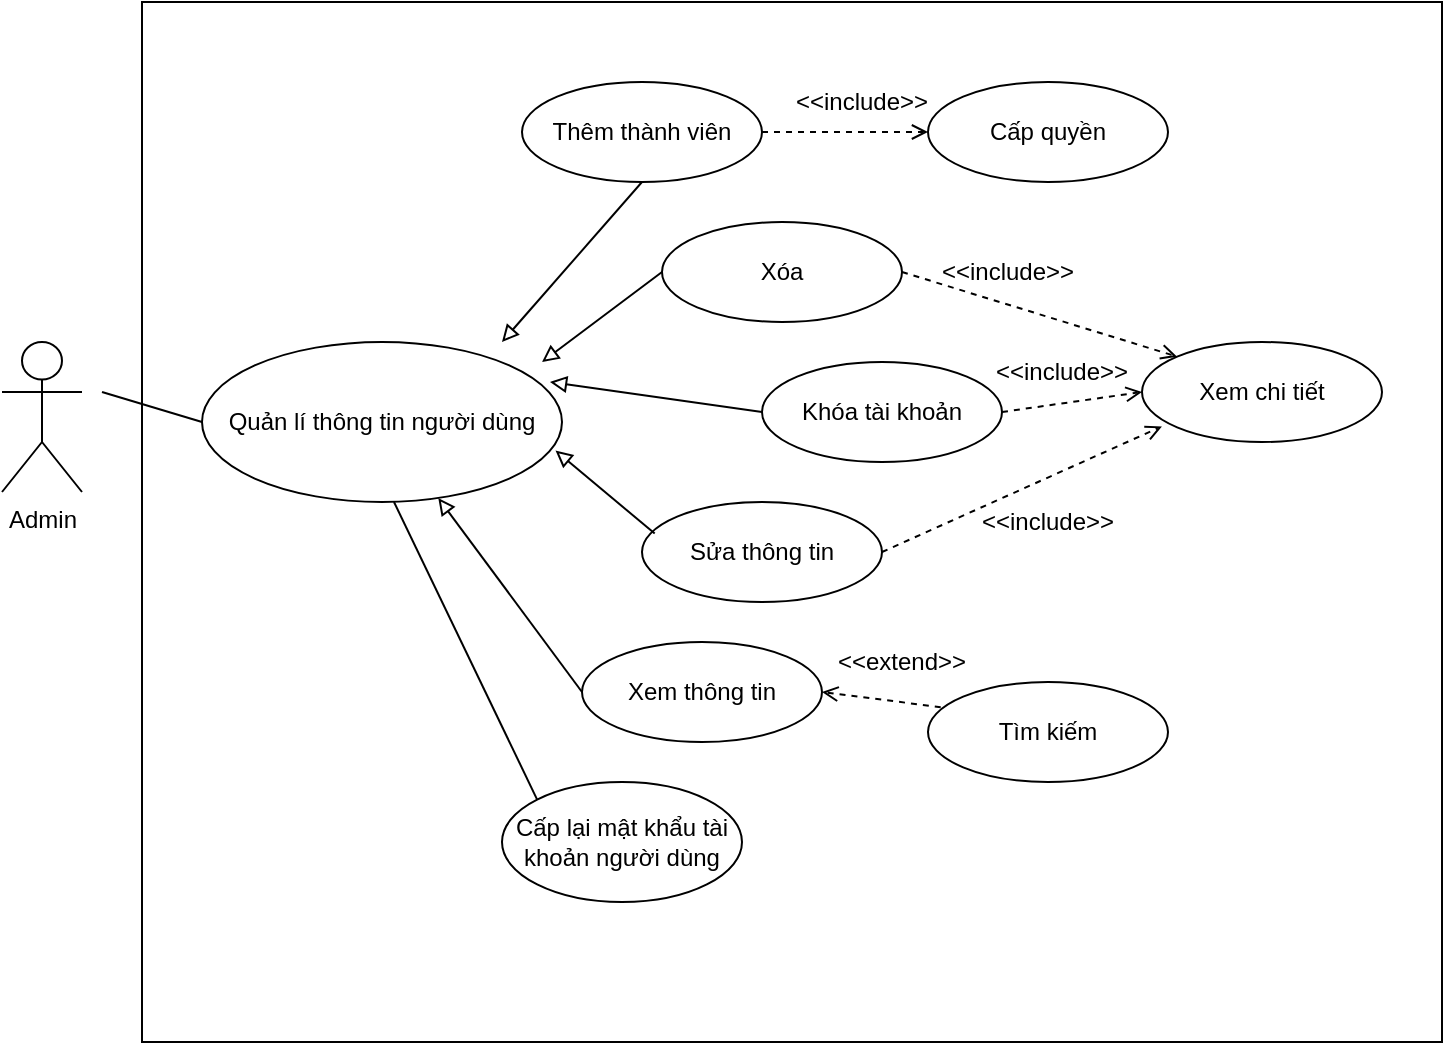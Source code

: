 <mxfile version="11.3.0" type="github" pages="1"><diagram id="12PFHw0h8Q8npcBHtPUk" name="Page-1"><mxGraphModel dx="976" dy="532" grid="1" gridSize="10" guides="1" tooltips="1" connect="1" arrows="1" fold="1" page="1" pageScale="1" pageWidth="827" pageHeight="1169" math="0" shadow="0"><root><mxCell id="0"/><mxCell id="1" parent="0"/><mxCell id="QdBjmfvnj8XAE1ZBZg3u-1" value="Admin" style="shape=umlActor;verticalLabelPosition=bottom;labelBackgroundColor=#ffffff;verticalAlign=top;html=1;outlineConnect=0;" vertex="1" parent="1"><mxGeometry x="70" y="260" width="40" height="75" as="geometry"/></mxCell><mxCell id="QdBjmfvnj8XAE1ZBZg3u-2" value="" style="rounded=0;whiteSpace=wrap;html=1;" vertex="1" parent="1"><mxGeometry x="140" y="90" width="650" height="520" as="geometry"/></mxCell><mxCell id="QdBjmfvnj8XAE1ZBZg3u-3" value="Quản lí thông tin người dùng" style="ellipse;whiteSpace=wrap;html=1;" vertex="1" parent="1"><mxGeometry x="170" y="260" width="180" height="80" as="geometry"/></mxCell><mxCell id="QdBjmfvnj8XAE1ZBZg3u-4" value="Thêm thành viên" style="ellipse;whiteSpace=wrap;html=1;" vertex="1" parent="1"><mxGeometry x="330" y="130" width="120" height="50" as="geometry"/></mxCell><mxCell id="QdBjmfvnj8XAE1ZBZg3u-5" value="Xóa" style="ellipse;whiteSpace=wrap;html=1;" vertex="1" parent="1"><mxGeometry x="400" y="200" width="120" height="50" as="geometry"/></mxCell><mxCell id="QdBjmfvnj8XAE1ZBZg3u-6" value="Khóa tài khoản" style="ellipse;whiteSpace=wrap;html=1;" vertex="1" parent="1"><mxGeometry x="450" y="270" width="120" height="50" as="geometry"/></mxCell><mxCell id="QdBjmfvnj8XAE1ZBZg3u-7" value="Sửa thông tin" style="ellipse;whiteSpace=wrap;html=1;" vertex="1" parent="1"><mxGeometry x="390" y="340" width="120" height="50" as="geometry"/></mxCell><mxCell id="QdBjmfvnj8XAE1ZBZg3u-8" value="Cấp lại mật khẩu tài khoản người dùng" style="ellipse;whiteSpace=wrap;html=1;" vertex="1" parent="1"><mxGeometry x="320" y="480" width="120" height="60" as="geometry"/></mxCell><mxCell id="QdBjmfvnj8XAE1ZBZg3u-9" value="Cấp quyền" style="ellipse;whiteSpace=wrap;html=1;" vertex="1" parent="1"><mxGeometry x="533" y="130" width="120" height="50" as="geometry"/></mxCell><mxCell id="QdBjmfvnj8XAE1ZBZg3u-10" value="Xem chi tiết" style="ellipse;whiteSpace=wrap;html=1;" vertex="1" parent="1"><mxGeometry x="640" y="260" width="120" height="50" as="geometry"/></mxCell><mxCell id="QdBjmfvnj8XAE1ZBZg3u-11" value="Xem thông tin" style="ellipse;whiteSpace=wrap;html=1;" vertex="1" parent="1"><mxGeometry x="360" y="410" width="120" height="50" as="geometry"/></mxCell><mxCell id="QdBjmfvnj8XAE1ZBZg3u-12" value="" style="endArrow=block;html=1;endFill=0;" edge="1" parent="1"><mxGeometry width="50" height="50" relative="1" as="geometry"><mxPoint x="390" y="180" as="sourcePoint"/><mxPoint x="320" y="260" as="targetPoint"/></mxGeometry></mxCell><mxCell id="QdBjmfvnj8XAE1ZBZg3u-13" value="" style="endArrow=block;html=1;endFill=0;exitX=0;exitY=0.5;exitDx=0;exitDy=0;" edge="1" parent="1" source="QdBjmfvnj8XAE1ZBZg3u-5"><mxGeometry width="50" height="50" relative="1" as="geometry"><mxPoint x="409" y="198" as="sourcePoint"/><mxPoint x="340" y="270" as="targetPoint"/><Array as="points"><mxPoint x="400" y="225"/></Array></mxGeometry></mxCell><mxCell id="QdBjmfvnj8XAE1ZBZg3u-14" value="" style="endArrow=block;html=1;endFill=0;exitX=0;exitY=0.5;exitDx=0;exitDy=0;" edge="1" parent="1" source="QdBjmfvnj8XAE1ZBZg3u-6"><mxGeometry width="50" height="50" relative="1" as="geometry"><mxPoint x="419" y="208" as="sourcePoint"/><mxPoint x="344" y="280" as="targetPoint"/></mxGeometry></mxCell><mxCell id="QdBjmfvnj8XAE1ZBZg3u-19" value="" style="endArrow=block;html=1;endFill=0;exitX=0.053;exitY=0.316;exitDx=0;exitDy=0;exitPerimeter=0;entryX=0.982;entryY=0.678;entryDx=0;entryDy=0;entryPerimeter=0;" edge="1" parent="1" source="QdBjmfvnj8XAE1ZBZg3u-7" target="QdBjmfvnj8XAE1ZBZg3u-3"><mxGeometry width="50" height="50" relative="1" as="geometry"><mxPoint x="429" y="218" as="sourcePoint"/><mxPoint x="354" y="290" as="targetPoint"/></mxGeometry></mxCell><mxCell id="QdBjmfvnj8XAE1ZBZg3u-22" value="Tìm kiếm" style="ellipse;whiteSpace=wrap;html=1;" vertex="1" parent="1"><mxGeometry x="533" y="430" width="120" height="50" as="geometry"/></mxCell><mxCell id="QdBjmfvnj8XAE1ZBZg3u-24" value="" style="endArrow=none;html=1;entryX=0;entryY=0.5;entryDx=0;entryDy=0;" edge="1" parent="1" target="QdBjmfvnj8XAE1ZBZg3u-3"><mxGeometry width="50" height="50" relative="1" as="geometry"><mxPoint x="120" y="285" as="sourcePoint"/><mxPoint x="170" y="280" as="targetPoint"/></mxGeometry></mxCell><mxCell id="QdBjmfvnj8XAE1ZBZg3u-25" value="" style="endArrow=block;html=1;endFill=0;exitX=0;exitY=0.5;exitDx=0;exitDy=0;" edge="1" parent="1" source="QdBjmfvnj8XAE1ZBZg3u-11" target="QdBjmfvnj8XAE1ZBZg3u-3"><mxGeometry width="50" height="50" relative="1" as="geometry"><mxPoint x="406.36" y="365.8" as="sourcePoint"/><mxPoint x="356.76" y="324.24" as="targetPoint"/></mxGeometry></mxCell><mxCell id="QdBjmfvnj8XAE1ZBZg3u-27" value="" style="endArrow=none;html=1;exitX=0;exitY=0;exitDx=0;exitDy=0;" edge="1" parent="1" source="QdBjmfvnj8XAE1ZBZg3u-8"><mxGeometry width="50" height="50" relative="1" as="geometry"><mxPoint x="230" y="420" as="sourcePoint"/><mxPoint x="266" y="340" as="targetPoint"/></mxGeometry></mxCell><mxCell id="QdBjmfvnj8XAE1ZBZg3u-35" value="" style="endArrow=open;dashed=1;html=1;endFill=0;exitX=1;exitY=0.5;exitDx=0;exitDy=0;entryX=0;entryY=0.5;entryDx=0;entryDy=0;" edge="1" parent="1" source="QdBjmfvnj8XAE1ZBZg3u-4" target="QdBjmfvnj8XAE1ZBZg3u-9"><mxGeometry width="50" height="50" relative="1" as="geometry"><mxPoint x="470" y="190" as="sourcePoint"/><mxPoint x="520" y="140" as="targetPoint"/></mxGeometry></mxCell><mxCell id="QdBjmfvnj8XAE1ZBZg3u-36" value="" style="endArrow=open;dashed=1;html=1;endFill=0;exitX=1;exitY=0.5;exitDx=0;exitDy=0;entryX=0;entryY=0;entryDx=0;entryDy=0;" edge="1" parent="1" source="QdBjmfvnj8XAE1ZBZg3u-5" target="QdBjmfvnj8XAE1ZBZg3u-10"><mxGeometry width="50" height="50" relative="1" as="geometry"><mxPoint x="550" y="260" as="sourcePoint"/><mxPoint x="600" y="210" as="targetPoint"/></mxGeometry></mxCell><mxCell id="QdBjmfvnj8XAE1ZBZg3u-37" value="" style="endArrow=open;dashed=1;html=1;endFill=0;exitX=1;exitY=0.5;exitDx=0;exitDy=0;entryX=0;entryY=0.5;entryDx=0;entryDy=0;" edge="1" parent="1" source="QdBjmfvnj8XAE1ZBZg3u-6" target="QdBjmfvnj8XAE1ZBZg3u-10"><mxGeometry width="50" height="50" relative="1" as="geometry"><mxPoint x="610" y="390" as="sourcePoint"/><mxPoint x="620" y="290" as="targetPoint"/></mxGeometry></mxCell><mxCell id="QdBjmfvnj8XAE1ZBZg3u-38" value="" style="endArrow=open;dashed=1;html=1;endFill=0;exitX=1;exitY=0.5;exitDx=0;exitDy=0;entryX=0.083;entryY=0.844;entryDx=0;entryDy=0;entryPerimeter=0;" edge="1" parent="1" source="QdBjmfvnj8XAE1ZBZg3u-7" target="QdBjmfvnj8XAE1ZBZg3u-10"><mxGeometry width="50" height="50" relative="1" as="geometry"><mxPoint x="670" y="440" as="sourcePoint"/><mxPoint x="720" y="390" as="targetPoint"/></mxGeometry></mxCell><mxCell id="QdBjmfvnj8XAE1ZBZg3u-39" value="" style="endArrow=open;dashed=1;html=1;endFill=0;exitX=0.053;exitY=0.252;exitDx=0;exitDy=0;entryX=1;entryY=0.5;entryDx=0;entryDy=0;exitPerimeter=0;" edge="1" parent="1" source="QdBjmfvnj8XAE1ZBZg3u-22" target="QdBjmfvnj8XAE1ZBZg3u-11"><mxGeometry width="50" height="50" relative="1" as="geometry"><mxPoint x="520" y="375" as="sourcePoint"/><mxPoint x="639.96" y="312.2" as="targetPoint"/></mxGeometry></mxCell><mxCell id="QdBjmfvnj8XAE1ZBZg3u-40" value="&amp;lt;&amp;lt;include&amp;gt;&amp;gt;" style="text;html=1;strokeColor=none;fillColor=none;align=center;verticalAlign=middle;whiteSpace=wrap;rounded=0;" vertex="1" parent="1"><mxGeometry x="480" y="130" width="40" height="20" as="geometry"/></mxCell><mxCell id="QdBjmfvnj8XAE1ZBZg3u-41" value="&amp;lt;&amp;lt;include&amp;gt;&amp;gt;" style="text;html=1;strokeColor=none;fillColor=none;align=center;verticalAlign=middle;whiteSpace=wrap;rounded=0;" vertex="1" parent="1"><mxGeometry x="553" y="215" width="40" height="20" as="geometry"/></mxCell><mxCell id="QdBjmfvnj8XAE1ZBZg3u-42" value="&amp;lt;&amp;lt;include&amp;gt;&amp;gt;" style="text;html=1;strokeColor=none;fillColor=none;align=center;verticalAlign=middle;whiteSpace=wrap;rounded=0;" vertex="1" parent="1"><mxGeometry x="580" y="265" width="40" height="20" as="geometry"/></mxCell><mxCell id="QdBjmfvnj8XAE1ZBZg3u-43" value="&amp;lt;&amp;lt;include&amp;gt;&amp;gt;" style="text;html=1;strokeColor=none;fillColor=none;align=center;verticalAlign=middle;whiteSpace=wrap;rounded=0;" vertex="1" parent="1"><mxGeometry x="573" y="340" width="40" height="20" as="geometry"/></mxCell><mxCell id="QdBjmfvnj8XAE1ZBZg3u-44" value="&amp;lt;&amp;lt;extend&amp;gt;&amp;gt;" style="text;html=1;strokeColor=none;fillColor=none;align=center;verticalAlign=middle;whiteSpace=wrap;rounded=0;" vertex="1" parent="1"><mxGeometry x="500" y="410" width="40" height="20" as="geometry"/></mxCell></root></mxGraphModel></diagram></mxfile>